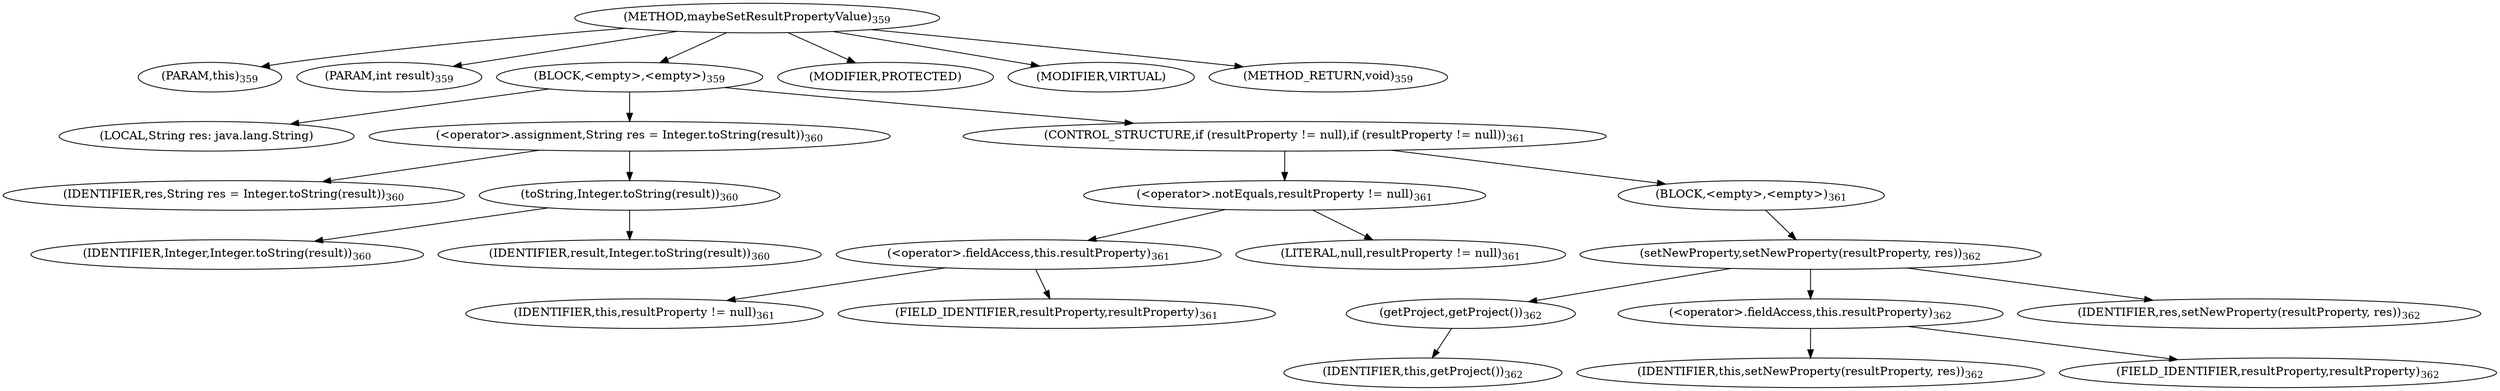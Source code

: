 digraph "maybeSetResultPropertyValue" {  
"750" [label = <(METHOD,maybeSetResultPropertyValue)<SUB>359</SUB>> ]
"41" [label = <(PARAM,this)<SUB>359</SUB>> ]
"751" [label = <(PARAM,int result)<SUB>359</SUB>> ]
"752" [label = <(BLOCK,&lt;empty&gt;,&lt;empty&gt;)<SUB>359</SUB>> ]
"753" [label = <(LOCAL,String res: java.lang.String)> ]
"754" [label = <(&lt;operator&gt;.assignment,String res = Integer.toString(result))<SUB>360</SUB>> ]
"755" [label = <(IDENTIFIER,res,String res = Integer.toString(result))<SUB>360</SUB>> ]
"756" [label = <(toString,Integer.toString(result))<SUB>360</SUB>> ]
"757" [label = <(IDENTIFIER,Integer,Integer.toString(result))<SUB>360</SUB>> ]
"758" [label = <(IDENTIFIER,result,Integer.toString(result))<SUB>360</SUB>> ]
"759" [label = <(CONTROL_STRUCTURE,if (resultProperty != null),if (resultProperty != null))<SUB>361</SUB>> ]
"760" [label = <(&lt;operator&gt;.notEquals,resultProperty != null)<SUB>361</SUB>> ]
"761" [label = <(&lt;operator&gt;.fieldAccess,this.resultProperty)<SUB>361</SUB>> ]
"762" [label = <(IDENTIFIER,this,resultProperty != null)<SUB>361</SUB>> ]
"763" [label = <(FIELD_IDENTIFIER,resultProperty,resultProperty)<SUB>361</SUB>> ]
"764" [label = <(LITERAL,null,resultProperty != null)<SUB>361</SUB>> ]
"765" [label = <(BLOCK,&lt;empty&gt;,&lt;empty&gt;)<SUB>361</SUB>> ]
"766" [label = <(setNewProperty,setNewProperty(resultProperty, res))<SUB>362</SUB>> ]
"767" [label = <(getProject,getProject())<SUB>362</SUB>> ]
"40" [label = <(IDENTIFIER,this,getProject())<SUB>362</SUB>> ]
"768" [label = <(&lt;operator&gt;.fieldAccess,this.resultProperty)<SUB>362</SUB>> ]
"769" [label = <(IDENTIFIER,this,setNewProperty(resultProperty, res))<SUB>362</SUB>> ]
"770" [label = <(FIELD_IDENTIFIER,resultProperty,resultProperty)<SUB>362</SUB>> ]
"771" [label = <(IDENTIFIER,res,setNewProperty(resultProperty, res))<SUB>362</SUB>> ]
"772" [label = <(MODIFIER,PROTECTED)> ]
"773" [label = <(MODIFIER,VIRTUAL)> ]
"774" [label = <(METHOD_RETURN,void)<SUB>359</SUB>> ]
  "750" -> "41" 
  "750" -> "751" 
  "750" -> "752" 
  "750" -> "772" 
  "750" -> "773" 
  "750" -> "774" 
  "752" -> "753" 
  "752" -> "754" 
  "752" -> "759" 
  "754" -> "755" 
  "754" -> "756" 
  "756" -> "757" 
  "756" -> "758" 
  "759" -> "760" 
  "759" -> "765" 
  "760" -> "761" 
  "760" -> "764" 
  "761" -> "762" 
  "761" -> "763" 
  "765" -> "766" 
  "766" -> "767" 
  "766" -> "768" 
  "766" -> "771" 
  "767" -> "40" 
  "768" -> "769" 
  "768" -> "770" 
}
